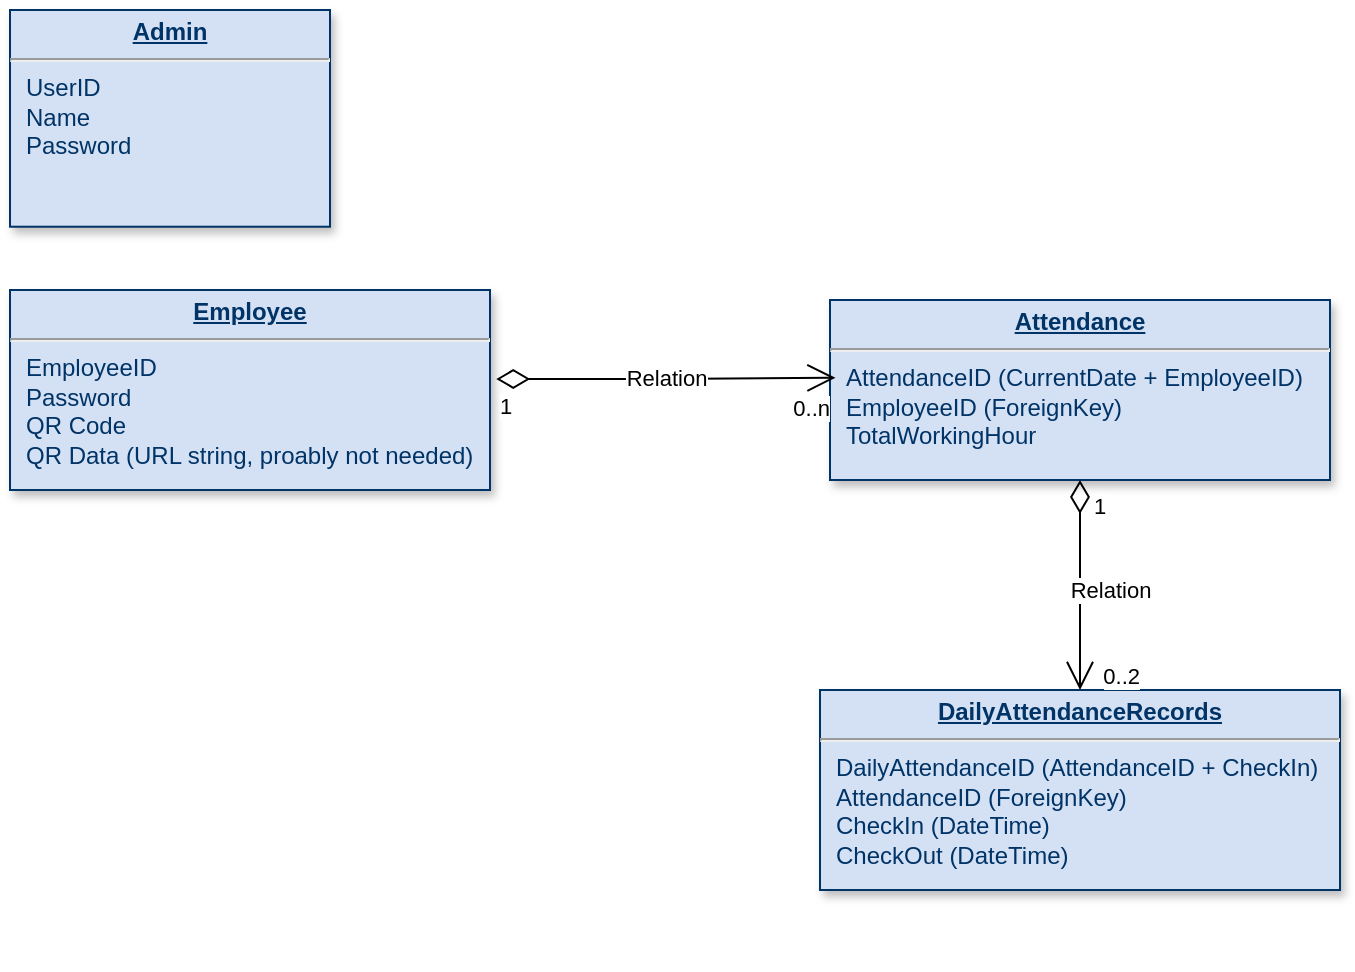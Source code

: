 <mxfile version="27.0.2">
  <diagram name="Page-1" id="efa7a0a1-bf9b-a30e-e6df-94a7791c09e9">
    <mxGraphModel dx="586" dy="1681" grid="1" gridSize="10" guides="1" tooltips="1" connect="1" arrows="1" fold="1" page="1" pageScale="1" pageWidth="826" pageHeight="1169" background="none" math="0" shadow="0">
      <root>
        <mxCell id="0" />
        <mxCell id="1" parent="0" />
        <mxCell id="25" value="&lt;p style=&quot;margin: 0px; margin-top: 4px; text-align: center; text-decoration: underline;&quot;&gt;&lt;b&gt;Admin&lt;/b&gt;&lt;/p&gt;&lt;hr&gt;&lt;p style=&quot;margin: 0px; margin-left: 8px;&quot;&gt;UserID&lt;/p&gt;&lt;p style=&quot;margin: 0px; margin-left: 8px;&quot;&gt;Name&lt;/p&gt;&lt;p style=&quot;margin: 0px; margin-left: 8px;&quot;&gt;Password&lt;/p&gt;" style="verticalAlign=top;align=left;overflow=fill;fontSize=12;fontFamily=Helvetica;html=1;strokeColor=#003366;shadow=1;fillColor=#D4E1F5;fontColor=#003366" parent="1" vertex="1">
          <mxGeometry x="30" y="70" width="160" height="108.36" as="geometry" />
        </mxCell>
        <mxCell id="28" value="&lt;p style=&quot;margin: 0px; margin-top: 4px; text-align: center; text-decoration: underline;&quot;&gt;&lt;strong&gt;Employee&lt;/strong&gt;&lt;/p&gt;&lt;hr&gt;&lt;p style=&quot;margin: 0px; margin-left: 8px;&quot;&gt;EmployeeID&lt;/p&gt;&lt;p style=&quot;margin: 0px; margin-left: 8px;&quot;&gt;Password&lt;/p&gt;&lt;p style=&quot;margin: 0px; margin-left: 8px;&quot;&gt;QR Code&lt;/p&gt;&lt;p style=&quot;margin: 0px; margin-left: 8px;&quot;&gt;QR Data (URL string, proably not needed)&lt;/p&gt;" style="verticalAlign=top;align=left;overflow=fill;fontSize=12;fontFamily=Helvetica;html=1;strokeColor=#003366;shadow=1;fillColor=#D4E1F5;fontColor=#003366" parent="1" vertex="1">
          <mxGeometry x="30" y="210" width="240" height="100" as="geometry" />
        </mxCell>
        <mxCell id="sh4muvCTSqLjw_fHLpVe-114" value="&lt;p style=&quot;forced-color-adjust: none; box-shadow: none !important; color: rgb(161, 205, 249); font-family: Helvetica; font-size: 12px; font-style: normal; font-variant-ligatures: normal; font-variant-caps: normal; font-weight: 400; letter-spacing: normal; orphans: 2; text-align: left; text-indent: 0px; text-transform: none; widows: 2; word-spacing: 0px; -webkit-text-stroke-width: 0px; white-space: nowrap; background-color: rgb(27, 29, 30); text-decoration-thickness: initial; text-decoration-style: initial; text-decoration-color: initial; margin: 0px 0px 0px 8px;&quot;&gt;&lt;br&gt;&lt;/p&gt;" style="text;whiteSpace=wrap;html=1;" parent="1" vertex="1">
          <mxGeometry x="400" y="120" width="180" height="70" as="geometry" />
        </mxCell>
        <mxCell id="sh4muvCTSqLjw_fHLpVe-115" value="&lt;p style=&quot;margin: 0px; margin-top: 4px; text-align: center; text-decoration: underline;&quot;&gt;&lt;b&gt;Attendance&lt;/b&gt;&lt;/p&gt;&lt;hr&gt;&lt;p style=&quot;margin: 0px; margin-left: 8px;&quot;&gt;AttendanceID (CurrentDate + EmployeeID)&lt;/p&gt;&lt;p style=&quot;margin: 0px; margin-left: 8px;&quot;&gt;EmployeeID (ForeignKey)&lt;/p&gt;&lt;p style=&quot;margin: 0px; margin-left: 8px;&quot;&gt;TotalWorkingHour&lt;/p&gt;&lt;p style=&quot;margin: 0px; margin-left: 8px;&quot;&gt;&lt;br&gt;&lt;/p&gt;" style="verticalAlign=top;align=left;overflow=fill;fontSize=12;fontFamily=Helvetica;html=1;strokeColor=#003366;shadow=1;fillColor=#D4E1F5;fontColor=#003366" parent="1" vertex="1">
          <mxGeometry x="440" y="215" width="250" height="90" as="geometry" />
        </mxCell>
        <mxCell id="sh4muvCTSqLjw_fHLpVe-117" value="Relation" style="endArrow=open;html=1;endSize=12;startArrow=diamondThin;startSize=14;startFill=0;edgeStyle=orthogonalEdgeStyle;rounded=0;exitX=1.013;exitY=0.445;exitDx=0;exitDy=0;exitPerimeter=0;entryX=0.011;entryY=0.432;entryDx=0;entryDy=0;entryPerimeter=0;" parent="1" source="28" target="sh4muvCTSqLjw_fHLpVe-115" edge="1">
          <mxGeometry relative="1" as="geometry">
            <mxPoint x="230" y="160" as="sourcePoint" />
            <mxPoint x="390" y="160" as="targetPoint" />
          </mxGeometry>
        </mxCell>
        <mxCell id="sh4muvCTSqLjw_fHLpVe-118" value="1" style="edgeLabel;resizable=0;html=1;align=left;verticalAlign=top;" parent="sh4muvCTSqLjw_fHLpVe-117" connectable="0" vertex="1">
          <mxGeometry x="-1" relative="1" as="geometry" />
        </mxCell>
        <mxCell id="sh4muvCTSqLjw_fHLpVe-119" value="0..n" style="edgeLabel;resizable=0;html=1;align=right;verticalAlign=top;" parent="sh4muvCTSqLjw_fHLpVe-117" connectable="0" vertex="1">
          <mxGeometry x="1" relative="1" as="geometry">
            <mxPoint x="-2" y="2" as="offset" />
          </mxGeometry>
        </mxCell>
        <mxCell id="8FfgD5PXI_HMpDuiosEu-28" value="&lt;p style=&quot;forced-color-adjust: none; box-shadow: none !important; color: rgb(161, 205, 249); font-family: Helvetica; font-size: 12px; font-style: normal; font-variant-ligatures: normal; font-variant-caps: normal; font-weight: 400; letter-spacing: normal; orphans: 2; text-align: left; text-indent: 0px; text-transform: none; widows: 2; word-spacing: 0px; -webkit-text-stroke-width: 0px; white-space: nowrap; background-color: rgb(27, 29, 30); text-decoration-thickness: initial; text-decoration-style: initial; text-decoration-color: initial; margin: 0px 0px 0px 8px;&quot;&gt;&lt;br&gt;&lt;/p&gt;" style="text;whiteSpace=wrap;html=1;" parent="1" vertex="1">
          <mxGeometry x="230" y="500" width="160" height="50" as="geometry" />
        </mxCell>
        <mxCell id="8FfgD5PXI_HMpDuiosEu-29" value="&lt;p style=&quot;margin: 0px; margin-top: 4px; text-align: center; text-decoration: underline;&quot;&gt;&lt;b&gt;DailyAttendanceRecords&lt;/b&gt;&lt;/p&gt;&lt;hr&gt;&lt;p style=&quot;margin: 0px; margin-left: 8px;&quot;&gt;DailyAttendanceID (AttendanceID + CheckIn)&lt;/p&gt;&lt;p style=&quot;margin: 0px; margin-left: 8px;&quot;&gt;AttendanceID (ForeignKey)&lt;/p&gt;&lt;p style=&quot;margin: 0px; margin-left: 8px;&quot;&gt;CheckIn (DateTime)&lt;/p&gt;&lt;p style=&quot;margin: 0px; margin-left: 8px;&quot;&gt;CheckOut (DateTime)&lt;/p&gt;" style="verticalAlign=top;align=left;overflow=fill;fontSize=12;fontFamily=Helvetica;html=1;strokeColor=#003366;shadow=1;fillColor=#D4E1F5;fontColor=#003366" parent="1" vertex="1">
          <mxGeometry x="435" y="410" width="260" height="100" as="geometry" />
        </mxCell>
        <mxCell id="qdm3nW7ifOsiuP5CLcDe-28" value="Relation" style="endArrow=open;html=1;endSize=12;startArrow=diamondThin;startSize=14;startFill=0;edgeStyle=orthogonalEdgeStyle;rounded=0;exitX=0.5;exitY=1;exitDx=0;exitDy=0;" edge="1" parent="1" source="sh4muvCTSqLjw_fHLpVe-115" target="8FfgD5PXI_HMpDuiosEu-29">
          <mxGeometry x="0.048" y="15" relative="1" as="geometry">
            <mxPoint x="300" y="411" as="sourcePoint" />
            <mxPoint x="470" y="410" as="targetPoint" />
            <mxPoint as="offset" />
          </mxGeometry>
        </mxCell>
        <mxCell id="qdm3nW7ifOsiuP5CLcDe-29" value="1" style="edgeLabel;resizable=0;html=1;align=left;verticalAlign=top;" connectable="0" vertex="1" parent="qdm3nW7ifOsiuP5CLcDe-28">
          <mxGeometry x="-1" relative="1" as="geometry">
            <mxPoint x="5" as="offset" />
          </mxGeometry>
        </mxCell>
        <mxCell id="qdm3nW7ifOsiuP5CLcDe-30" value="0..2" style="edgeLabel;resizable=0;html=1;align=right;verticalAlign=top;" connectable="0" vertex="1" parent="qdm3nW7ifOsiuP5CLcDe-28">
          <mxGeometry x="1" relative="1" as="geometry">
            <mxPoint x="30" y="-20" as="offset" />
          </mxGeometry>
        </mxCell>
      </root>
    </mxGraphModel>
  </diagram>
</mxfile>
